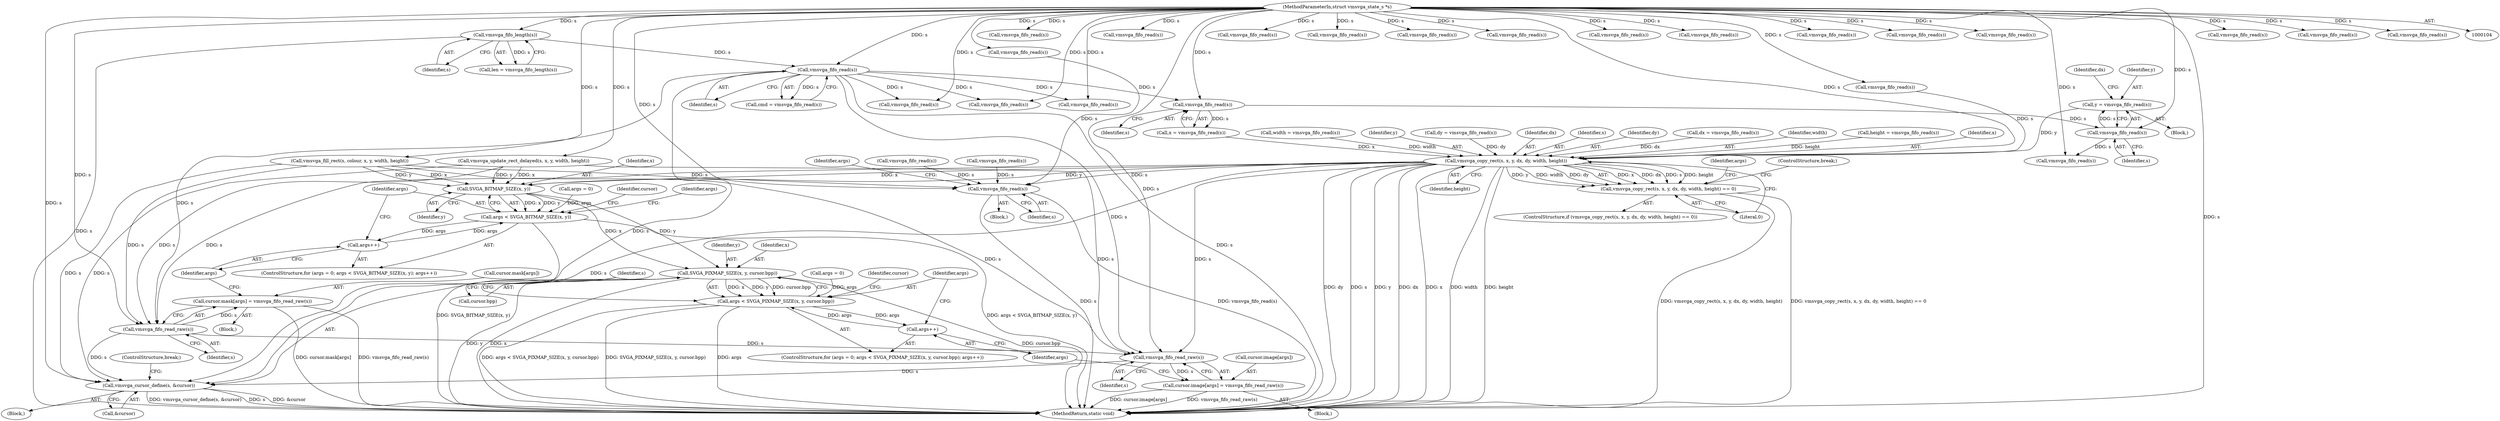 digraph "0_qemu_167d97a3def77ee2dbf6e908b0ecbfe2103977db@API" {
"1000242" [label="(Call,y = vmsvga_fifo_read(s))"];
"1000244" [label="(Call,vmsvga_fifo_read(s))"];
"1000240" [label="(Call,vmsvga_fifo_read(s))"];
"1000145" [label="(Call,vmsvga_fifo_read(s))"];
"1000125" [label="(Call,vmsvga_fifo_length(s))"];
"1000105" [label="(MethodParameterIn,struct vmsvga_state_s *s)"];
"1000264" [label="(Call,vmsvga_copy_rect(s, x, y, dx, dy, width, height))"];
"1000263" [label="(Call,vmsvga_copy_rect(s, x, y, dx, dy, width, height) == 0)"];
"1000405" [label="(Call,SVGA_BITMAP_SIZE(x, y))"];
"1000403" [label="(Call,args < SVGA_BITMAP_SIZE(x, y))"];
"1000408" [label="(Call,args++)"];
"1000425" [label="(Call,SVGA_PIXMAP_SIZE(x, y, cursor.bpp))"];
"1000423" [label="(Call,args < SVGA_PIXMAP_SIZE(x, y, cursor.bpp))"];
"1000431" [label="(Call,args++)"];
"1000417" [label="(Call,vmsvga_fifo_read_raw(s))"];
"1000411" [label="(Call,cursor.mask[args] = vmsvga_fifo_read_raw(s))"];
"1000440" [label="(Call,vmsvga_fifo_read_raw(s))"];
"1000434" [label="(Call,cursor.image[args] = vmsvga_fifo_read_raw(s))"];
"1000442" [label="(Call,vmsvga_cursor_define(s, &cursor))"];
"1000539" [label="(Call,vmsvga_fifo_read(s))"];
"1000440" [label="(Call,vmsvga_fifo_read_raw(s))"];
"1000169" [label="(Call,vmsvga_fifo_read(s))"];
"1000293" [label="(Call,vmsvga_fifo_read(s))"];
"1000240" [label="(Call,vmsvga_fifo_read(s))"];
"1000161" [label="(Call,vmsvga_fifo_read(s))"];
"1000404" [label="(Identifier,args)"];
"1000410" [label="(Block,)"];
"1000276" [label="(Identifier,args)"];
"1000305" [label="(Call,vmsvga_fifo_read(s))"];
"1000272" [label="(Literal,0)"];
"1000425" [label="(Call,SVGA_PIXMAP_SIZE(x, y, cursor.bpp))"];
"1000248" [label="(Call,vmsvga_fifo_read(s))"];
"1000329" [label="(Call,vmsvga_fifo_read(s))"];
"1000420" [label="(Call,args = 0)"];
"1000407" [label="(Identifier,y)"];
"1000147" [label="(Block,)"];
"1000423" [label="(Call,args < SVGA_PIXMAP_SIZE(x, y, cursor.bpp))"];
"1000539" [label="(Call,vmsvga_fifo_read(s))"];
"1000254" [label="(Call,width = vmsvga_fifo_read(s))"];
"1000321" [label="(Call,vmsvga_fifo_read(s))"];
"1000441" [label="(Identifier,s)"];
"1000432" [label="(Identifier,args)"];
"1000433" [label="(Block,)"];
"1000323" [label="(Call,vmsvga_fifo_read(s))"];
"1000437" [label="(Identifier,cursor)"];
"1000444" [label="(Call,&cursor)"];
"1000299" [label="(Call,vmsvga_fifo_read(s))"];
"1000267" [label="(Identifier,y)"];
"1000250" [label="(Call,dy = vmsvga_fifo_read(s))"];
"1000238" [label="(Call,x = vmsvga_fifo_read(s))"];
"1000165" [label="(Call,vmsvga_fifo_read(s))"];
"1000146" [label="(Identifier,s)"];
"1000194" [label="(Call,vmsvga_fifo_read(s))"];
"1000431" [label="(Call,args++)"];
"1000400" [label="(Call,args = 0)"];
"1000417" [label="(Call,vmsvga_fifo_read_raw(s))"];
"1000268" [label="(Identifier,dx)"];
"1000274" [label="(ControlStructure,break;)"];
"1000414" [label="(Identifier,cursor)"];
"1000443" [label="(Identifier,s)"];
"1000446" [label="(ControlStructure,break;)"];
"1000506" [label="(Call,vmsvga_fifo_read(s))"];
"1000206" [label="(Call,vmsvga_fifo_read(s))"];
"1000241" [label="(Identifier,s)"];
"1000408" [label="(Call,args++)"];
"1000427" [label="(Identifier,y)"];
"1000145" [label="(Call,vmsvga_fifo_read(s))"];
"1000252" [label="(Call,vmsvga_fifo_read(s))"];
"1000563" [label="(MethodReturn,static void)"];
"1000265" [label="(Identifier,s)"];
"1000411" [label="(Call,cursor.mask[args] = vmsvga_fifo_read_raw(s))"];
"1000262" [label="(ControlStructure,if (vmsvga_copy_rect(s, x, y, dx, dy, width, height) == 0))"];
"1000244" [label="(Call,vmsvga_fifo_read(s))"];
"1000125" [label="(Call,vmsvga_fifo_length(s))"];
"1000243" [label="(Identifier,y)"];
"1000424" [label="(Identifier,args)"];
"1000173" [label="(Call,vmsvga_fifo_read(s))"];
"1000412" [label="(Call,cursor.mask[args])"];
"1000198" [label="(Call,vmsvga_fifo_read(s))"];
"1000105" [label="(MethodParameterIn,struct vmsvga_state_s *s)"];
"1000210" [label="(Call,vmsvga_fifo_read(s))"];
"1000469" [label="(Call,vmsvga_fifo_read(s))"];
"1000126" [label="(Identifier,s)"];
"1000214" [label="(Call,vmsvga_fill_rect(s, colour, x, y, width, height))"];
"1000421" [label="(Identifier,args)"];
"1000403" [label="(Call,args < SVGA_BITMAP_SIZE(x, y))"];
"1000434" [label="(Call,cursor.image[args] = vmsvga_fifo_read_raw(s))"];
"1000399" [label="(ControlStructure,for (args = 0; args < SVGA_BITMAP_SIZE(x, y); args++))"];
"1000260" [label="(Call,vmsvga_fifo_read(s))"];
"1000269" [label="(Identifier,dy)"];
"1000246" [label="(Call,dx = vmsvga_fifo_read(s))"];
"1000245" [label="(Identifier,s)"];
"1000175" [label="(Call,vmsvga_update_rect_delayed(s, x, y, width, height))"];
"1000256" [label="(Call,vmsvga_fifo_read(s))"];
"1000426" [label="(Identifier,x)"];
"1000409" [label="(Identifier,args)"];
"1000271" [label="(Identifier,height)"];
"1000538" [label="(Block,)"];
"1000270" [label="(Identifier,width)"];
"1000419" [label="(ControlStructure,for (args = 0; args < SVGA_PIXMAP_SIZE(x, y, cursor.bpp); args++))"];
"1000202" [label="(Call,vmsvga_fifo_read(s))"];
"1000406" [label="(Identifier,x)"];
"1000537" [label="(Identifier,args)"];
"1000313" [label="(Call,vmsvga_fifo_read(s))"];
"1000405" [label="(Call,SVGA_BITMAP_SIZE(x, y))"];
"1000435" [label="(Call,cursor.image[args])"];
"1000442" [label="(Call,vmsvga_cursor_define(s, &cursor))"];
"1000242" [label="(Call,y = vmsvga_fifo_read(s))"];
"1000143" [label="(Call,cmd = vmsvga_fifo_read(s))"];
"1000264" [label="(Call,vmsvga_copy_rect(s, x, y, dx, dy, width, height))"];
"1000428" [label="(Call,cursor.bpp)"];
"1000258" [label="(Call,height = vmsvga_fifo_read(s))"];
"1000540" [label="(Identifier,s)"];
"1000247" [label="(Identifier,dx)"];
"1000266" [label="(Identifier,x)"];
"1000123" [label="(Call,len = vmsvga_fifo_length(s))"];
"1000263" [label="(Call,vmsvga_copy_rect(s, x, y, dx, dy, width, height) == 0)"];
"1000136" [label="(Block,)"];
"1000418" [label="(Identifier,s)"];
"1000242" -> "1000147"  [label="AST: "];
"1000242" -> "1000244"  [label="CFG: "];
"1000243" -> "1000242"  [label="AST: "];
"1000244" -> "1000242"  [label="AST: "];
"1000247" -> "1000242"  [label="CFG: "];
"1000244" -> "1000242"  [label="DDG: s"];
"1000242" -> "1000264"  [label="DDG: y"];
"1000244" -> "1000245"  [label="CFG: "];
"1000245" -> "1000244"  [label="AST: "];
"1000240" -> "1000244"  [label="DDG: s"];
"1000105" -> "1000244"  [label="DDG: s"];
"1000244" -> "1000248"  [label="DDG: s"];
"1000240" -> "1000238"  [label="AST: "];
"1000240" -> "1000241"  [label="CFG: "];
"1000241" -> "1000240"  [label="AST: "];
"1000238" -> "1000240"  [label="CFG: "];
"1000240" -> "1000238"  [label="DDG: s"];
"1000145" -> "1000240"  [label="DDG: s"];
"1000105" -> "1000240"  [label="DDG: s"];
"1000145" -> "1000143"  [label="AST: "];
"1000145" -> "1000146"  [label="CFG: "];
"1000146" -> "1000145"  [label="AST: "];
"1000143" -> "1000145"  [label="CFG: "];
"1000145" -> "1000563"  [label="DDG: s"];
"1000145" -> "1000143"  [label="DDG: s"];
"1000125" -> "1000145"  [label="DDG: s"];
"1000105" -> "1000145"  [label="DDG: s"];
"1000145" -> "1000161"  [label="DDG: s"];
"1000145" -> "1000194"  [label="DDG: s"];
"1000145" -> "1000293"  [label="DDG: s"];
"1000145" -> "1000417"  [label="DDG: s"];
"1000145" -> "1000440"  [label="DDG: s"];
"1000145" -> "1000442"  [label="DDG: s"];
"1000125" -> "1000123"  [label="AST: "];
"1000125" -> "1000126"  [label="CFG: "];
"1000126" -> "1000125"  [label="AST: "];
"1000123" -> "1000125"  [label="CFG: "];
"1000125" -> "1000563"  [label="DDG: s"];
"1000125" -> "1000123"  [label="DDG: s"];
"1000105" -> "1000125"  [label="DDG: s"];
"1000105" -> "1000104"  [label="AST: "];
"1000105" -> "1000563"  [label="DDG: s"];
"1000105" -> "1000161"  [label="DDG: s"];
"1000105" -> "1000165"  [label="DDG: s"];
"1000105" -> "1000169"  [label="DDG: s"];
"1000105" -> "1000173"  [label="DDG: s"];
"1000105" -> "1000175"  [label="DDG: s"];
"1000105" -> "1000194"  [label="DDG: s"];
"1000105" -> "1000198"  [label="DDG: s"];
"1000105" -> "1000202"  [label="DDG: s"];
"1000105" -> "1000206"  [label="DDG: s"];
"1000105" -> "1000210"  [label="DDG: s"];
"1000105" -> "1000214"  [label="DDG: s"];
"1000105" -> "1000248"  [label="DDG: s"];
"1000105" -> "1000252"  [label="DDG: s"];
"1000105" -> "1000256"  [label="DDG: s"];
"1000105" -> "1000260"  [label="DDG: s"];
"1000105" -> "1000264"  [label="DDG: s"];
"1000105" -> "1000293"  [label="DDG: s"];
"1000105" -> "1000299"  [label="DDG: s"];
"1000105" -> "1000305"  [label="DDG: s"];
"1000105" -> "1000313"  [label="DDG: s"];
"1000105" -> "1000321"  [label="DDG: s"];
"1000105" -> "1000323"  [label="DDG: s"];
"1000105" -> "1000329"  [label="DDG: s"];
"1000105" -> "1000417"  [label="DDG: s"];
"1000105" -> "1000440"  [label="DDG: s"];
"1000105" -> "1000442"  [label="DDG: s"];
"1000105" -> "1000539"  [label="DDG: s"];
"1000264" -> "1000263"  [label="AST: "];
"1000264" -> "1000271"  [label="CFG: "];
"1000265" -> "1000264"  [label="AST: "];
"1000266" -> "1000264"  [label="AST: "];
"1000267" -> "1000264"  [label="AST: "];
"1000268" -> "1000264"  [label="AST: "];
"1000269" -> "1000264"  [label="AST: "];
"1000270" -> "1000264"  [label="AST: "];
"1000271" -> "1000264"  [label="AST: "];
"1000272" -> "1000264"  [label="CFG: "];
"1000264" -> "1000563"  [label="DDG: dy"];
"1000264" -> "1000563"  [label="DDG: s"];
"1000264" -> "1000563"  [label="DDG: y"];
"1000264" -> "1000563"  [label="DDG: dx"];
"1000264" -> "1000563"  [label="DDG: x"];
"1000264" -> "1000563"  [label="DDG: width"];
"1000264" -> "1000563"  [label="DDG: height"];
"1000264" -> "1000263"  [label="DDG: x"];
"1000264" -> "1000263"  [label="DDG: dx"];
"1000264" -> "1000263"  [label="DDG: s"];
"1000264" -> "1000263"  [label="DDG: height"];
"1000264" -> "1000263"  [label="DDG: y"];
"1000264" -> "1000263"  [label="DDG: width"];
"1000264" -> "1000263"  [label="DDG: dy"];
"1000260" -> "1000264"  [label="DDG: s"];
"1000238" -> "1000264"  [label="DDG: x"];
"1000246" -> "1000264"  [label="DDG: dx"];
"1000250" -> "1000264"  [label="DDG: dy"];
"1000254" -> "1000264"  [label="DDG: width"];
"1000258" -> "1000264"  [label="DDG: height"];
"1000264" -> "1000405"  [label="DDG: x"];
"1000264" -> "1000405"  [label="DDG: y"];
"1000264" -> "1000417"  [label="DDG: s"];
"1000264" -> "1000440"  [label="DDG: s"];
"1000264" -> "1000442"  [label="DDG: s"];
"1000264" -> "1000539"  [label="DDG: s"];
"1000263" -> "1000262"  [label="AST: "];
"1000263" -> "1000272"  [label="CFG: "];
"1000272" -> "1000263"  [label="AST: "];
"1000274" -> "1000263"  [label="CFG: "];
"1000276" -> "1000263"  [label="CFG: "];
"1000263" -> "1000563"  [label="DDG: vmsvga_copy_rect(s, x, y, dx, dy, width, height) == 0"];
"1000263" -> "1000563"  [label="DDG: vmsvga_copy_rect(s, x, y, dx, dy, width, height)"];
"1000405" -> "1000403"  [label="AST: "];
"1000405" -> "1000407"  [label="CFG: "];
"1000406" -> "1000405"  [label="AST: "];
"1000407" -> "1000405"  [label="AST: "];
"1000403" -> "1000405"  [label="CFG: "];
"1000405" -> "1000403"  [label="DDG: x"];
"1000405" -> "1000403"  [label="DDG: y"];
"1000214" -> "1000405"  [label="DDG: x"];
"1000214" -> "1000405"  [label="DDG: y"];
"1000175" -> "1000405"  [label="DDG: x"];
"1000175" -> "1000405"  [label="DDG: y"];
"1000405" -> "1000425"  [label="DDG: x"];
"1000405" -> "1000425"  [label="DDG: y"];
"1000403" -> "1000399"  [label="AST: "];
"1000404" -> "1000403"  [label="AST: "];
"1000414" -> "1000403"  [label="CFG: "];
"1000421" -> "1000403"  [label="CFG: "];
"1000403" -> "1000563"  [label="DDG: SVGA_BITMAP_SIZE(x, y)"];
"1000403" -> "1000563"  [label="DDG: args < SVGA_BITMAP_SIZE(x, y)"];
"1000408" -> "1000403"  [label="DDG: args"];
"1000400" -> "1000403"  [label="DDG: args"];
"1000403" -> "1000408"  [label="DDG: args"];
"1000408" -> "1000399"  [label="AST: "];
"1000408" -> "1000409"  [label="CFG: "];
"1000409" -> "1000408"  [label="AST: "];
"1000404" -> "1000408"  [label="CFG: "];
"1000425" -> "1000423"  [label="AST: "];
"1000425" -> "1000428"  [label="CFG: "];
"1000426" -> "1000425"  [label="AST: "];
"1000427" -> "1000425"  [label="AST: "];
"1000428" -> "1000425"  [label="AST: "];
"1000423" -> "1000425"  [label="CFG: "];
"1000425" -> "1000563"  [label="DDG: cursor.bpp"];
"1000425" -> "1000563"  [label="DDG: y"];
"1000425" -> "1000563"  [label="DDG: x"];
"1000425" -> "1000423"  [label="DDG: x"];
"1000425" -> "1000423"  [label="DDG: y"];
"1000425" -> "1000423"  [label="DDG: cursor.bpp"];
"1000423" -> "1000419"  [label="AST: "];
"1000424" -> "1000423"  [label="AST: "];
"1000437" -> "1000423"  [label="CFG: "];
"1000443" -> "1000423"  [label="CFG: "];
"1000423" -> "1000563"  [label="DDG: args < SVGA_PIXMAP_SIZE(x, y, cursor.bpp)"];
"1000423" -> "1000563"  [label="DDG: SVGA_PIXMAP_SIZE(x, y, cursor.bpp)"];
"1000423" -> "1000563"  [label="DDG: args"];
"1000431" -> "1000423"  [label="DDG: args"];
"1000420" -> "1000423"  [label="DDG: args"];
"1000423" -> "1000431"  [label="DDG: args"];
"1000431" -> "1000419"  [label="AST: "];
"1000431" -> "1000432"  [label="CFG: "];
"1000432" -> "1000431"  [label="AST: "];
"1000424" -> "1000431"  [label="CFG: "];
"1000417" -> "1000411"  [label="AST: "];
"1000417" -> "1000418"  [label="CFG: "];
"1000418" -> "1000417"  [label="AST: "];
"1000411" -> "1000417"  [label="CFG: "];
"1000417" -> "1000411"  [label="DDG: s"];
"1000175" -> "1000417"  [label="DDG: s"];
"1000214" -> "1000417"  [label="DDG: s"];
"1000417" -> "1000440"  [label="DDG: s"];
"1000417" -> "1000442"  [label="DDG: s"];
"1000411" -> "1000410"  [label="AST: "];
"1000412" -> "1000411"  [label="AST: "];
"1000409" -> "1000411"  [label="CFG: "];
"1000411" -> "1000563"  [label="DDG: cursor.mask[args]"];
"1000411" -> "1000563"  [label="DDG: vmsvga_fifo_read_raw(s)"];
"1000440" -> "1000434"  [label="AST: "];
"1000440" -> "1000441"  [label="CFG: "];
"1000441" -> "1000440"  [label="AST: "];
"1000434" -> "1000440"  [label="CFG: "];
"1000440" -> "1000434"  [label="DDG: s"];
"1000175" -> "1000440"  [label="DDG: s"];
"1000214" -> "1000440"  [label="DDG: s"];
"1000440" -> "1000442"  [label="DDG: s"];
"1000434" -> "1000433"  [label="AST: "];
"1000435" -> "1000434"  [label="AST: "];
"1000432" -> "1000434"  [label="CFG: "];
"1000434" -> "1000563"  [label="DDG: vmsvga_fifo_read_raw(s)"];
"1000434" -> "1000563"  [label="DDG: cursor.image[args]"];
"1000442" -> "1000136"  [label="AST: "];
"1000442" -> "1000444"  [label="CFG: "];
"1000443" -> "1000442"  [label="AST: "];
"1000444" -> "1000442"  [label="AST: "];
"1000446" -> "1000442"  [label="CFG: "];
"1000442" -> "1000563"  [label="DDG: vmsvga_cursor_define(s, &cursor)"];
"1000442" -> "1000563"  [label="DDG: s"];
"1000442" -> "1000563"  [label="DDG: &cursor"];
"1000175" -> "1000442"  [label="DDG: s"];
"1000214" -> "1000442"  [label="DDG: s"];
"1000539" -> "1000538"  [label="AST: "];
"1000539" -> "1000540"  [label="CFG: "];
"1000540" -> "1000539"  [label="AST: "];
"1000537" -> "1000539"  [label="CFG: "];
"1000539" -> "1000563"  [label="DDG: s"];
"1000539" -> "1000563"  [label="DDG: vmsvga_fifo_read(s)"];
"1000506" -> "1000539"  [label="DDG: s"];
"1000329" -> "1000539"  [label="DDG: s"];
"1000214" -> "1000539"  [label="DDG: s"];
"1000469" -> "1000539"  [label="DDG: s"];
}
